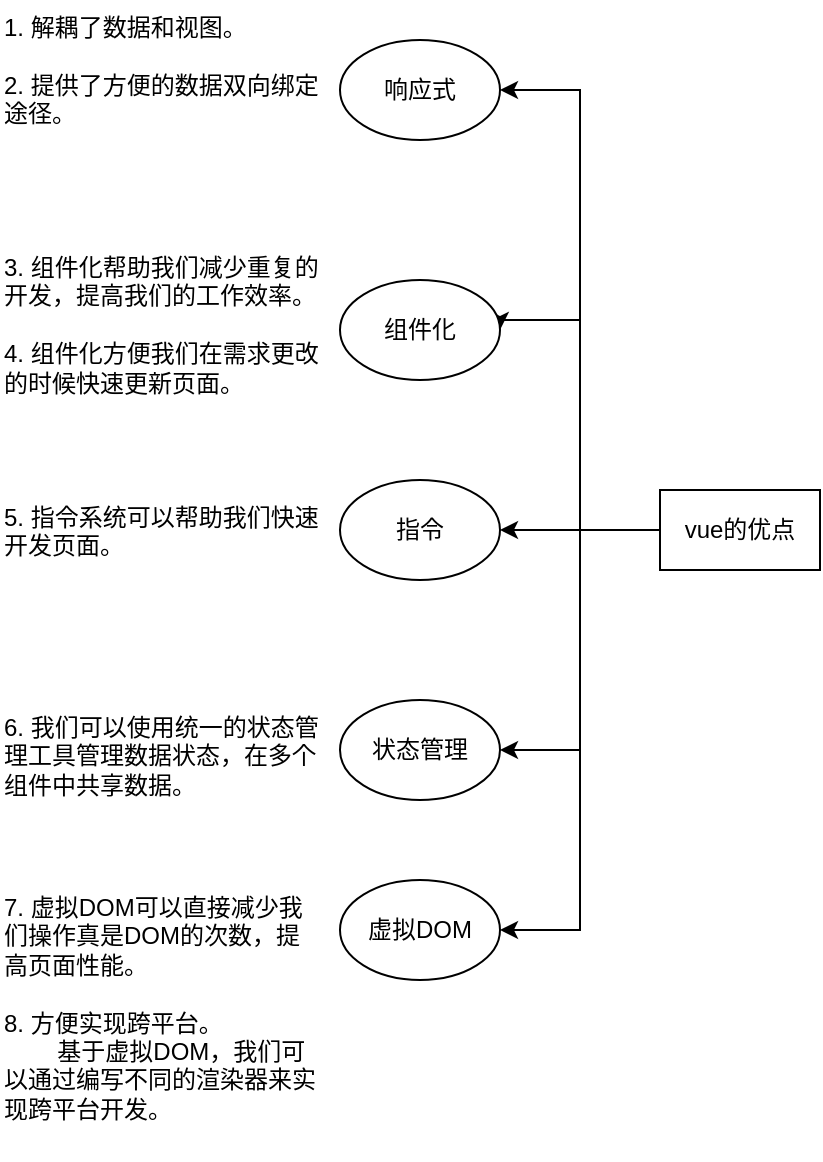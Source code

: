 <mxfile version="24.0.2" type="github">
  <diagram name="第 1 页" id="FSj_e0Sj-Y8vh16fAibe">
    <mxGraphModel dx="1085" dy="641" grid="1" gridSize="10" guides="1" tooltips="1" connect="1" arrows="1" fold="1" page="1" pageScale="1" pageWidth="827" pageHeight="1169" math="0" shadow="0">
      <root>
        <mxCell id="0" />
        <mxCell id="1" parent="0" />
        <mxCell id="NivaVbB2wvdl54Iz5tC5-8" style="edgeStyle=orthogonalEdgeStyle;rounded=0;orthogonalLoop=1;jettySize=auto;html=1;exitX=0;exitY=0.5;exitDx=0;exitDy=0;entryX=1;entryY=0.5;entryDx=0;entryDy=0;" edge="1" parent="1" source="NivaVbB2wvdl54Iz5tC5-1" target="NivaVbB2wvdl54Iz5tC5-5">
          <mxGeometry relative="1" as="geometry">
            <Array as="points">
              <mxPoint x="400" y="485" />
              <mxPoint x="400" y="380" />
              <mxPoint x="360" y="380" />
            </Array>
          </mxGeometry>
        </mxCell>
        <mxCell id="NivaVbB2wvdl54Iz5tC5-12" style="edgeStyle=orthogonalEdgeStyle;rounded=0;orthogonalLoop=1;jettySize=auto;html=1;exitX=0;exitY=0.5;exitDx=0;exitDy=0;entryX=1;entryY=0.5;entryDx=0;entryDy=0;" edge="1" parent="1" source="NivaVbB2wvdl54Iz5tC5-1" target="NivaVbB2wvdl54Iz5tC5-11">
          <mxGeometry relative="1" as="geometry" />
        </mxCell>
        <mxCell id="NivaVbB2wvdl54Iz5tC5-15" style="edgeStyle=orthogonalEdgeStyle;rounded=0;orthogonalLoop=1;jettySize=auto;html=1;exitX=0;exitY=0.5;exitDx=0;exitDy=0;entryX=1;entryY=0.5;entryDx=0;entryDy=0;" edge="1" parent="1" source="NivaVbB2wvdl54Iz5tC5-1" target="NivaVbB2wvdl54Iz5tC5-13">
          <mxGeometry relative="1" as="geometry" />
        </mxCell>
        <mxCell id="NivaVbB2wvdl54Iz5tC5-16" style="edgeStyle=orthogonalEdgeStyle;rounded=0;orthogonalLoop=1;jettySize=auto;html=1;exitX=0;exitY=0.5;exitDx=0;exitDy=0;entryX=1;entryY=0.5;entryDx=0;entryDy=0;" edge="1" parent="1" source="NivaVbB2wvdl54Iz5tC5-1" target="NivaVbB2wvdl54Iz5tC5-3">
          <mxGeometry relative="1" as="geometry" />
        </mxCell>
        <mxCell id="NivaVbB2wvdl54Iz5tC5-19" style="edgeStyle=orthogonalEdgeStyle;rounded=0;orthogonalLoop=1;jettySize=auto;html=1;exitX=0;exitY=0.5;exitDx=0;exitDy=0;entryX=1;entryY=0.5;entryDx=0;entryDy=0;" edge="1" parent="1" source="NivaVbB2wvdl54Iz5tC5-1" target="NivaVbB2wvdl54Iz5tC5-17">
          <mxGeometry relative="1" as="geometry" />
        </mxCell>
        <mxCell id="NivaVbB2wvdl54Iz5tC5-1" value="vue的优点" style="rounded=0;whiteSpace=wrap;html=1;" vertex="1" parent="1">
          <mxGeometry x="440" y="465" width="80" height="40" as="geometry" />
        </mxCell>
        <mxCell id="NivaVbB2wvdl54Iz5tC5-3" value="响应式" style="ellipse;whiteSpace=wrap;html=1;" vertex="1" parent="1">
          <mxGeometry x="280" y="240" width="80" height="50" as="geometry" />
        </mxCell>
        <mxCell id="NivaVbB2wvdl54Iz5tC5-4" value="1. 解耦了数据和视图。&lt;div&gt;&lt;br&gt;&lt;/div&gt;&lt;div&gt;2. 提供了方便的数据双向绑定途径。&lt;br&gt;&lt;div&gt;&lt;span style=&quot;white-space: pre;&quot;&gt;&#x9;&lt;/span&gt;&lt;br&gt;&lt;/div&gt;&lt;/div&gt;" style="text;html=1;align=left;verticalAlign=top;whiteSpace=wrap;rounded=0;" vertex="1" parent="1">
          <mxGeometry x="110" y="220" width="160" height="90" as="geometry" />
        </mxCell>
        <mxCell id="NivaVbB2wvdl54Iz5tC5-5" value="组件化" style="ellipse;whiteSpace=wrap;html=1;" vertex="1" parent="1">
          <mxGeometry x="280" y="360" width="80" height="50" as="geometry" />
        </mxCell>
        <mxCell id="NivaVbB2wvdl54Iz5tC5-9" value="3. 组件化帮助我们减少重复的开发，提高我们的工作效率。&lt;div&gt;&lt;br&gt;&lt;/div&gt;&lt;div&gt;4. 组件化方便我们在需求更改的时候快速更新页面。&lt;/div&gt;" style="text;html=1;align=left;verticalAlign=top;whiteSpace=wrap;rounded=0;" vertex="1" parent="1">
          <mxGeometry x="110" y="340" width="160" height="140" as="geometry" />
        </mxCell>
        <mxCell id="NivaVbB2wvdl54Iz5tC5-10" value="5. 指令系统可以帮助我们快速开发页面。&lt;div&gt;&lt;br&gt;&lt;/div&gt;" style="text;html=1;align=left;verticalAlign=top;whiteSpace=wrap;rounded=0;" vertex="1" parent="1">
          <mxGeometry x="110" y="465" width="160" height="40" as="geometry" />
        </mxCell>
        <mxCell id="NivaVbB2wvdl54Iz5tC5-11" value="指令" style="ellipse;whiteSpace=wrap;html=1;" vertex="1" parent="1">
          <mxGeometry x="280" y="460" width="80" height="50" as="geometry" />
        </mxCell>
        <mxCell id="NivaVbB2wvdl54Iz5tC5-13" value="状态管理" style="ellipse;whiteSpace=wrap;html=1;" vertex="1" parent="1">
          <mxGeometry x="280" y="570" width="80" height="50" as="geometry" />
        </mxCell>
        <mxCell id="NivaVbB2wvdl54Iz5tC5-14" value="&lt;div&gt;6. 我们可以使用统一的状态管理工具管理数据状态，在多个组件中共享数据。&lt;/div&gt;" style="text;html=1;align=left;verticalAlign=top;whiteSpace=wrap;rounded=0;" vertex="1" parent="1">
          <mxGeometry x="110" y="570" width="160" height="50" as="geometry" />
        </mxCell>
        <mxCell id="NivaVbB2wvdl54Iz5tC5-17" value="虚拟DOM" style="ellipse;whiteSpace=wrap;html=1;" vertex="1" parent="1">
          <mxGeometry x="280" y="660" width="80" height="50" as="geometry" />
        </mxCell>
        <mxCell id="NivaVbB2wvdl54Iz5tC5-18" value="7. 虚拟DOM可以直接减少我们操作真是DOM的次数，提高页面性能。&lt;div&gt;&lt;br&gt;&lt;/div&gt;&lt;div&gt;8. 方便实现跨平台。&lt;/div&gt;&lt;div&gt;&lt;span style=&quot;white-space: pre;&quot;&gt;&#x9;&lt;/span&gt;基于虚拟DOM，我们可以通过编写不同的渲染器来实现跨平台开发。&lt;br&gt;&lt;/div&gt;&lt;div&gt;&lt;br&gt;&lt;/div&gt;" style="text;html=1;align=left;verticalAlign=top;whiteSpace=wrap;rounded=0;" vertex="1" parent="1">
          <mxGeometry x="110" y="660" width="160" height="140" as="geometry" />
        </mxCell>
      </root>
    </mxGraphModel>
  </diagram>
</mxfile>
